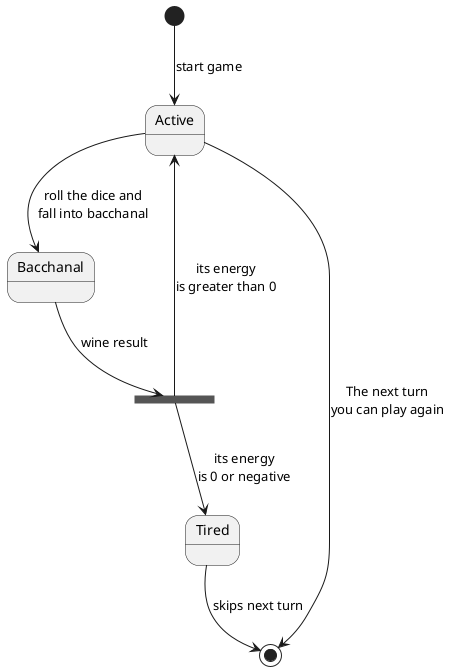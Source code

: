@startuml

[*] --> Active: start game

Active --> Bacchanal : roll the dice and\nfall into bacchanal

state wine_result <<fork>>
Bacchanal --> wine_result: wine result

wine_result --> Active : its energy\nis greater than 0
wine_result --> Tired: its energy\nis 0 or negative

Active --> [*] : The next turn\nyou can play again
Tired --> [*] : skips next turn
@enduml
